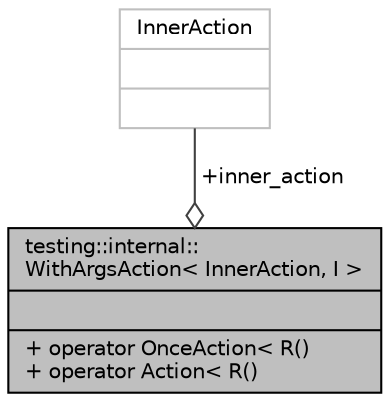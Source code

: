 digraph "testing::internal::WithArgsAction&lt; InnerAction, I &gt;"
{
 // LATEX_PDF_SIZE
  bgcolor="transparent";
  edge [fontname="Helvetica",fontsize="10",labelfontname="Helvetica",labelfontsize="10"];
  node [fontname="Helvetica",fontsize="10",shape=record];
  Node1 [label="{testing::internal::\lWithArgsAction\< InnerAction, I \>\n||+ operator OnceAction\< R()\l+ operator Action\< R()\l}",height=0.2,width=0.4,color="black", fillcolor="grey75", style="filled", fontcolor="black",tooltip=" "];
  Node2 -> Node1 [color="grey25",fontsize="10",style="solid",label=" +inner_action" ,arrowhead="odiamond",fontname="Helvetica"];
  Node2 [label="{InnerAction\n||}",height=0.2,width=0.4,color="grey75",tooltip=" "];
}
